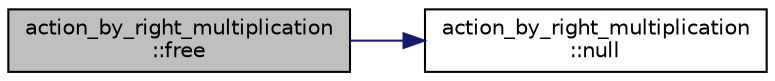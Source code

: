 digraph "action_by_right_multiplication::free"
{
  edge [fontname="Helvetica",fontsize="10",labelfontname="Helvetica",labelfontsize="10"];
  node [fontname="Helvetica",fontsize="10",shape=record];
  rankdir="LR";
  Node247 [label="action_by_right_multiplication\l::free",height=0.2,width=0.4,color="black", fillcolor="grey75", style="filled", fontcolor="black"];
  Node247 -> Node248 [color="midnightblue",fontsize="10",style="solid",fontname="Helvetica"];
  Node248 [label="action_by_right_multiplication\l::null",height=0.2,width=0.4,color="black", fillcolor="white", style="filled",URL="$d5/daa/classaction__by__right__multiplication.html#ab15f9bddba66324e2fb7306e0fd21571"];
}
